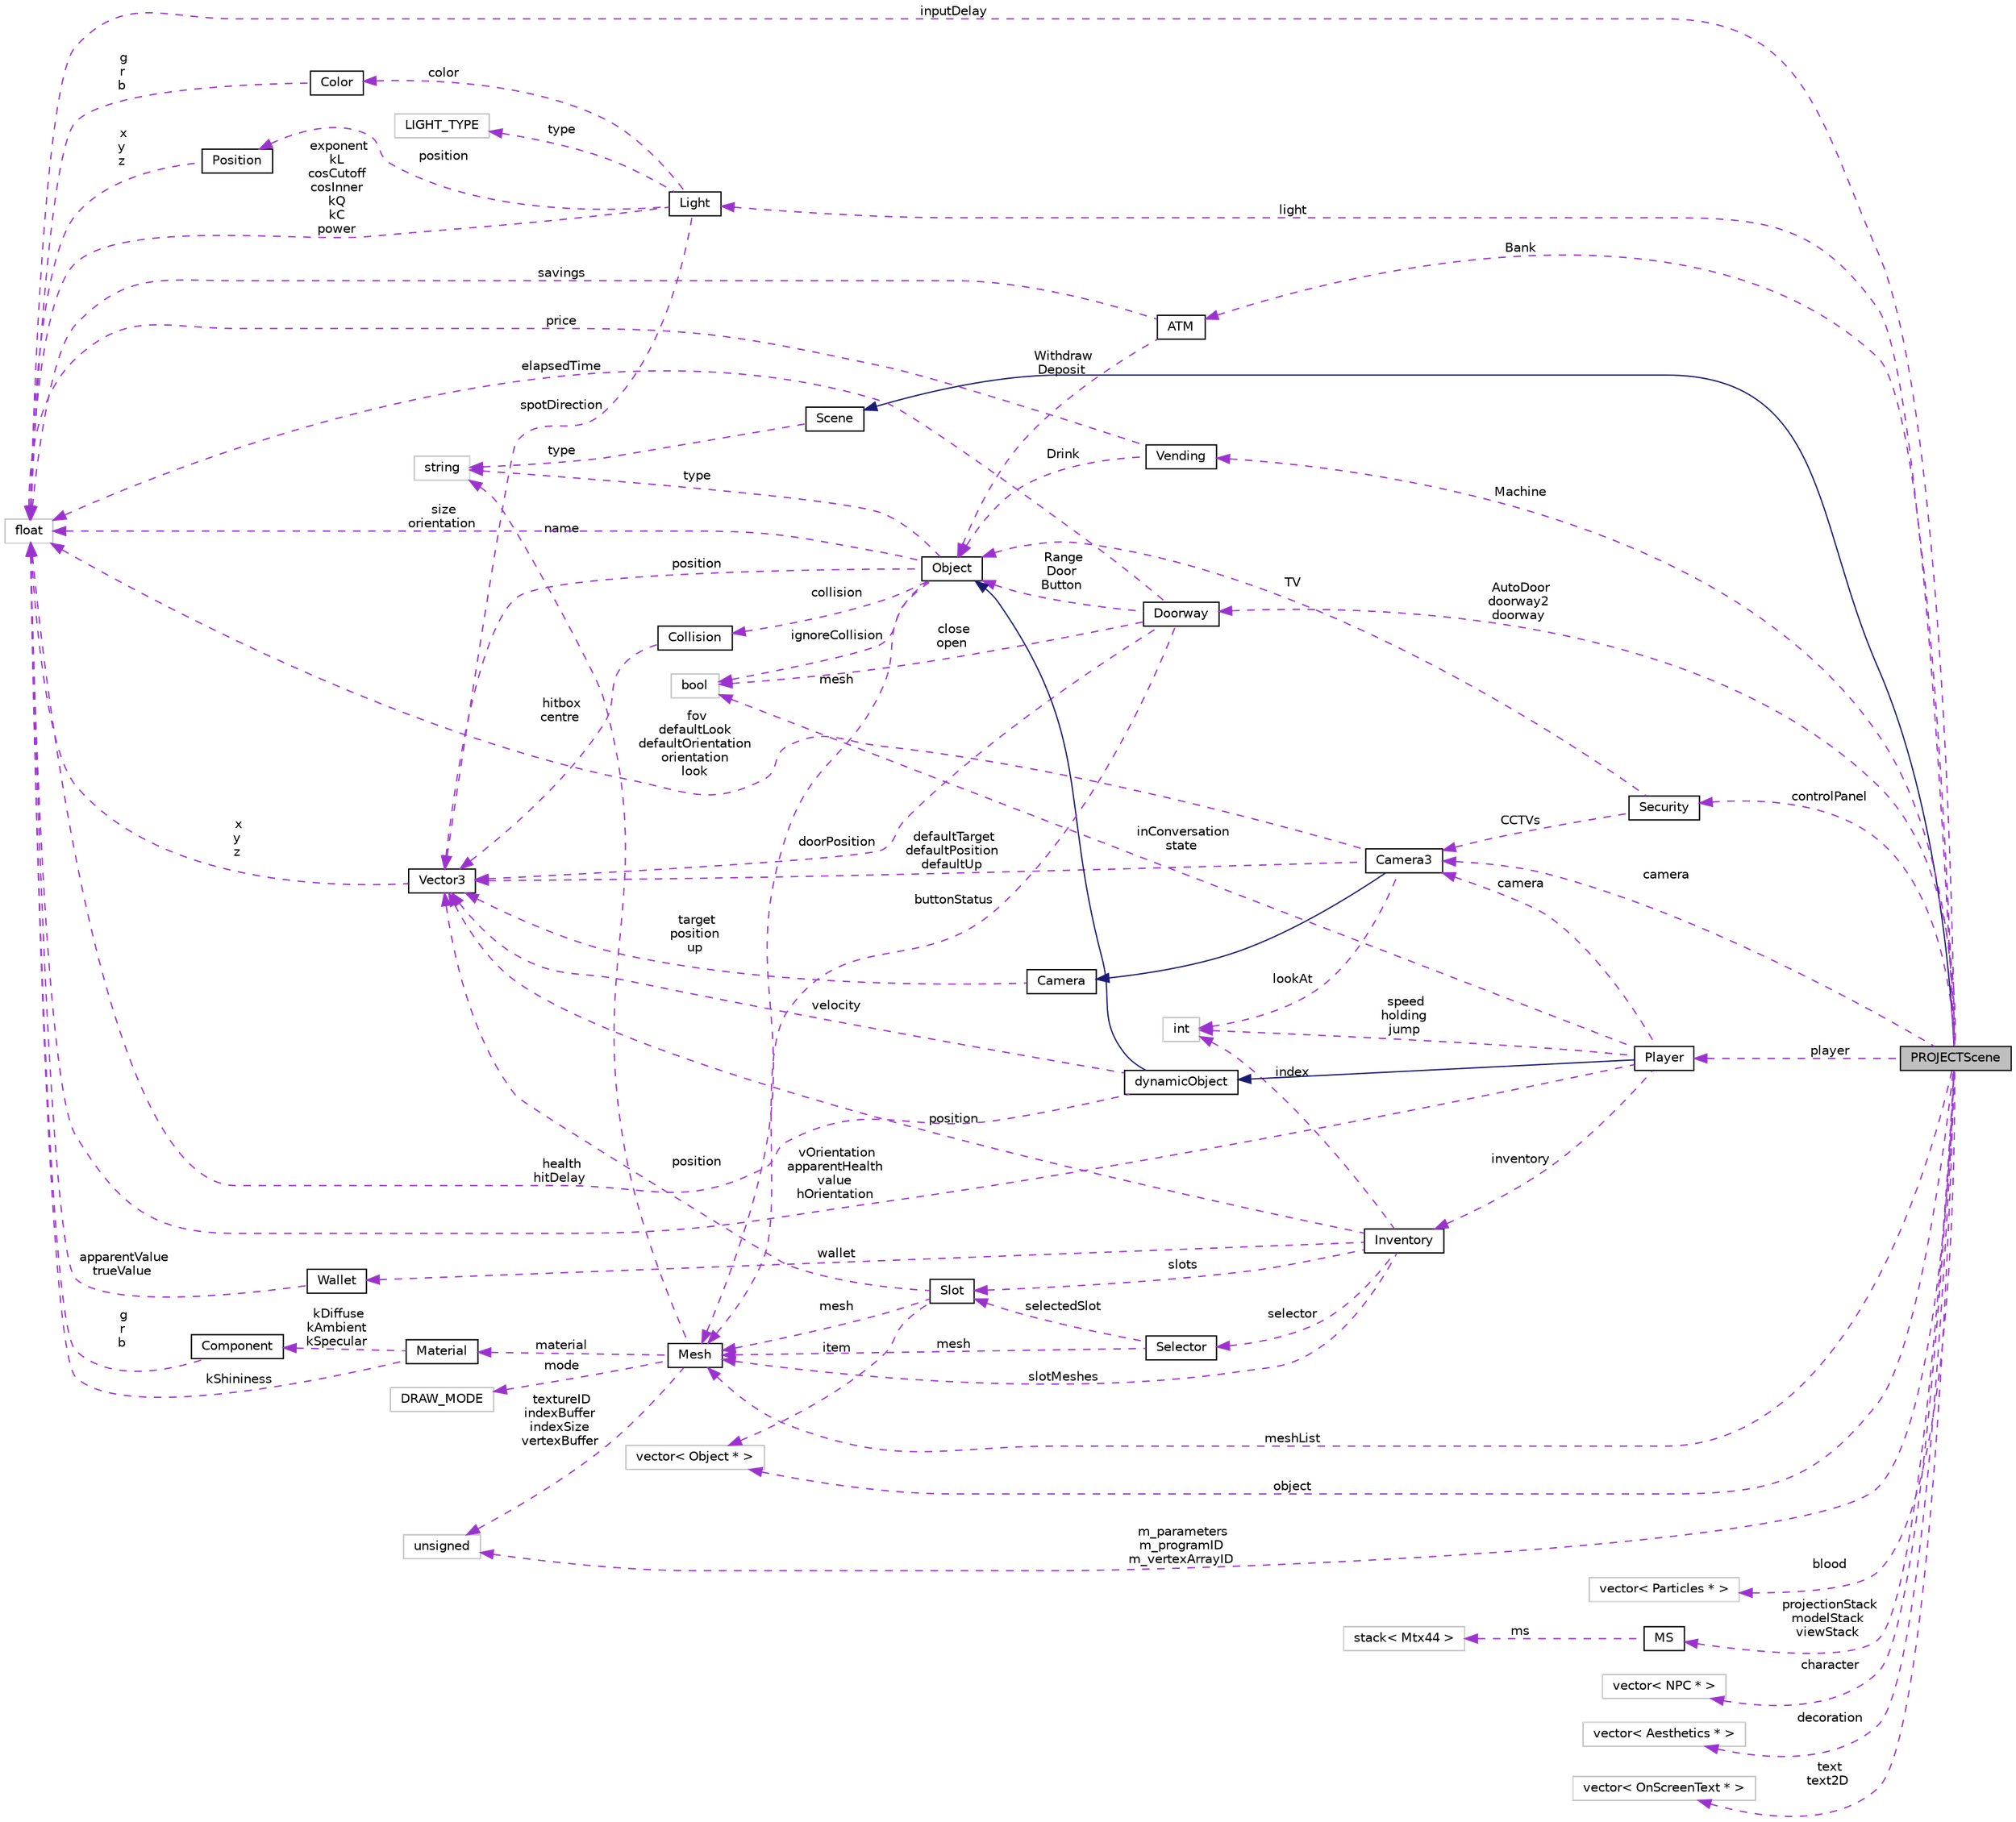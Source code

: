 digraph "PROJECTScene"
{
  bgcolor="transparent";
  edge [fontname="Helvetica",fontsize="10",labelfontname="Helvetica",labelfontsize="10"];
  node [fontname="Helvetica",fontsize="10",shape=record];
  rankdir="LR";
  Node1 [label="PROJECTScene",height=0.2,width=0.4,color="black", fillcolor="grey75", style="filled", fontcolor="black"];
  Node2 -> Node1 [dir="back",color="midnightblue",fontsize="10",style="solid",fontname="Helvetica"];
  Node2 [label="Scene",height=0.2,width=0.4,color="black",URL="$classScene.html"];
  Node3 -> Node2 [dir="back",color="darkorchid3",fontsize="10",style="dashed",label=" type" ,fontname="Helvetica"];
  Node3 [label="string",height=0.2,width=0.4,color="grey75"];
  Node4 -> Node1 [dir="back",color="darkorchid3",fontsize="10",style="dashed",label=" light" ,fontname="Helvetica"];
  Node4 [label="Light",height=0.2,width=0.4,color="black",URL="$structLight.html"];
  Node5 -> Node4 [dir="back",color="darkorchid3",fontsize="10",style="dashed",label=" type" ,fontname="Helvetica"];
  Node5 [label="LIGHT_TYPE",height=0.2,width=0.4,color="grey75"];
  Node6 -> Node4 [dir="back",color="darkorchid3",fontsize="10",style="dashed",label=" exponent\nkL\ncosCutoff\ncosInner\nkQ\nkC\npower" ,fontname="Helvetica"];
  Node6 [label="float",height=0.2,width=0.4,color="grey75"];
  Node7 -> Node4 [dir="back",color="darkorchid3",fontsize="10",style="dashed",label=" spotDirection" ,fontname="Helvetica"];
  Node7 [label="Vector3",height=0.2,width=0.4,color="black",URL="$structVector3.html",tooltip="Defines a 3D vector and its methods. "];
  Node6 -> Node7 [dir="back",color="darkorchid3",fontsize="10",style="dashed",label=" x\ny\nz" ,fontname="Helvetica"];
  Node8 -> Node4 [dir="back",color="darkorchid3",fontsize="10",style="dashed",label=" position" ,fontname="Helvetica"];
  Node8 [label="Position",height=0.2,width=0.4,color="black",URL="$structPosition.html"];
  Node6 -> Node8 [dir="back",color="darkorchid3",fontsize="10",style="dashed",label=" x\ny\nz" ,fontname="Helvetica"];
  Node9 -> Node4 [dir="back",color="darkorchid3",fontsize="10",style="dashed",label=" color" ,fontname="Helvetica"];
  Node9 [label="Color",height=0.2,width=0.4,color="black",URL="$structColor.html"];
  Node6 -> Node9 [dir="back",color="darkorchid3",fontsize="10",style="dashed",label=" g\nr\nb" ,fontname="Helvetica"];
  Node10 -> Node1 [dir="back",color="darkorchid3",fontsize="10",style="dashed",label=" camera" ,fontname="Helvetica"];
  Node10 [label="Camera3",height=0.2,width=0.4,color="black",URL="$classCamera3.html",tooltip="Camera3 class. "];
  Node11 -> Node10 [dir="back",color="midnightblue",fontsize="10",style="solid",fontname="Helvetica"];
  Node11 [label="Camera",height=0.2,width=0.4,color="black",URL="$classCamera.html"];
  Node7 -> Node11 [dir="back",color="darkorchid3",fontsize="10",style="dashed",label=" target\nposition\nup" ,fontname="Helvetica"];
  Node6 -> Node10 [dir="back",color="darkorchid3",fontsize="10",style="dashed",label=" fov\ndefaultLook\ndefaultOrientation\norientation\nlook" ,fontname="Helvetica"];
  Node12 -> Node10 [dir="back",color="darkorchid3",fontsize="10",style="dashed",label=" lookAt" ,fontname="Helvetica"];
  Node12 [label="int",height=0.2,width=0.4,color="grey75"];
  Node7 -> Node10 [dir="back",color="darkorchid3",fontsize="10",style="dashed",label=" defaultTarget\ndefaultPosition\ndefaultUp" ,fontname="Helvetica"];
  Node13 -> Node1 [dir="back",color="darkorchid3",fontsize="10",style="dashed",label=" blood" ,fontname="Helvetica"];
  Node13 [label="vector\< Particles * \>",height=0.2,width=0.4,color="grey75"];
  Node6 -> Node1 [dir="back",color="darkorchid3",fontsize="10",style="dashed",label=" inputDelay" ,fontname="Helvetica"];
  Node14 -> Node1 [dir="back",color="darkorchid3",fontsize="10",style="dashed",label=" projectionStack\nmodelStack\nviewStack" ,fontname="Helvetica"];
  Node14 [label="MS",height=0.2,width=0.4,color="black",URL="$classMS.html",tooltip="Matrix Stack class. "];
  Node15 -> Node14 [dir="back",color="darkorchid3",fontsize="10",style="dashed",label=" ms" ,fontname="Helvetica"];
  Node15 [label="stack\< Mtx44 \>",height=0.2,width=0.4,color="grey75"];
  Node16 -> Node1 [dir="back",color="darkorchid3",fontsize="10",style="dashed",label=" character" ,fontname="Helvetica"];
  Node16 [label="vector\< NPC * \>",height=0.2,width=0.4,color="grey75"];
  Node17 -> Node1 [dir="back",color="darkorchid3",fontsize="10",style="dashed",label=" Bank" ,fontname="Helvetica"];
  Node17 [label="ATM",height=0.2,width=0.4,color="black",URL="$classATM.html",tooltip="This is for the automated teller machines outside the supermarket. One iof for withdrawing and the ot..."];
  Node6 -> Node17 [dir="back",color="darkorchid3",fontsize="10",style="dashed",label=" savings" ,fontname="Helvetica"];
  Node18 -> Node17 [dir="back",color="darkorchid3",fontsize="10",style="dashed",label=" Withdraw\nDeposit" ,fontname="Helvetica"];
  Node18 [label="Object",height=0.2,width=0.4,color="black",URL="$classObject.html",tooltip="This is the object class that takes in a lot of member variables depending on what is needed like if ..."];
  Node19 -> Node18 [dir="back",color="darkorchid3",fontsize="10",style="dashed",label=" collision" ,fontname="Helvetica"];
  Node19 [label="Collision",height=0.2,width=0.4,color="black",URL="$structCollision.html",tooltip="This is a struct that has the positions of the hitBox size and its centre. "];
  Node7 -> Node19 [dir="back",color="darkorchid3",fontsize="10",style="dashed",label=" hitbox\ncentre" ,fontname="Helvetica"];
  Node6 -> Node18 [dir="back",color="darkorchid3",fontsize="10",style="dashed",label=" size\norientation" ,fontname="Helvetica"];
  Node7 -> Node18 [dir="back",color="darkorchid3",fontsize="10",style="dashed",label=" position" ,fontname="Helvetica"];
  Node20 -> Node18 [dir="back",color="darkorchid3",fontsize="10",style="dashed",label=" ignoreCollision" ,fontname="Helvetica"];
  Node20 [label="bool",height=0.2,width=0.4,color="grey75"];
  Node3 -> Node18 [dir="back",color="darkorchid3",fontsize="10",style="dashed",label=" type" ,fontname="Helvetica"];
  Node21 -> Node18 [dir="back",color="darkorchid3",fontsize="10",style="dashed",label=" mesh" ,fontname="Helvetica"];
  Node21 [label="Mesh",height=0.2,width=0.4,color="black",URL="$classMesh.html",tooltip="To store VBO (vertex & color buffer) and IBO (index buffer) "];
  Node22 -> Node21 [dir="back",color="darkorchid3",fontsize="10",style="dashed",label=" material" ,fontname="Helvetica"];
  Node22 [label="Material",height=0.2,width=0.4,color="black",URL="$structMaterial.html"];
  Node6 -> Node22 [dir="back",color="darkorchid3",fontsize="10",style="dashed",label=" kShininess" ,fontname="Helvetica"];
  Node23 -> Node22 [dir="back",color="darkorchid3",fontsize="10",style="dashed",label=" kDiffuse\nkAmbient\nkSpecular" ,fontname="Helvetica"];
  Node23 [label="Component",height=0.2,width=0.4,color="black",URL="$structComponent.html"];
  Node6 -> Node23 [dir="back",color="darkorchid3",fontsize="10",style="dashed",label=" g\nr\nb" ,fontname="Helvetica"];
  Node24 -> Node21 [dir="back",color="darkorchid3",fontsize="10",style="dashed",label=" mode" ,fontname="Helvetica"];
  Node24 [label="DRAW_MODE",height=0.2,width=0.4,color="grey75"];
  Node3 -> Node21 [dir="back",color="darkorchid3",fontsize="10",style="dashed",label=" name" ,fontname="Helvetica"];
  Node25 -> Node21 [dir="back",color="darkorchid3",fontsize="10",style="dashed",label=" textureID\nindexBuffer\nindexSize\nvertexBuffer" ,fontname="Helvetica"];
  Node25 [label="unsigned",height=0.2,width=0.4,color="grey75"];
  Node26 -> Node1 [dir="back",color="darkorchid3",fontsize="10",style="dashed",label=" decoration" ,fontname="Helvetica"];
  Node26 [label="vector\< Aesthetics * \>",height=0.2,width=0.4,color="grey75"];
  Node27 -> Node1 [dir="back",color="darkorchid3",fontsize="10",style="dashed",label=" object" ,fontname="Helvetica"];
  Node27 [label="vector\< Object * \>",height=0.2,width=0.4,color="grey75"];
  Node28 -> Node1 [dir="back",color="darkorchid3",fontsize="10",style="dashed",label=" AutoDoor\ndoorway2\ndoorway" ,fontname="Helvetica"];
  Node28 [label="Doorway",height=0.2,width=0.4,color="black",URL="$classDoorway.html",tooltip="This class is for the automatic sliding doors in the game. "];
  Node6 -> Node28 [dir="back",color="darkorchid3",fontsize="10",style="dashed",label=" elapsedTime" ,fontname="Helvetica"];
  Node7 -> Node28 [dir="back",color="darkorchid3",fontsize="10",style="dashed",label=" doorPosition" ,fontname="Helvetica"];
  Node20 -> Node28 [dir="back",color="darkorchid3",fontsize="10",style="dashed",label=" close\nopen" ,fontname="Helvetica"];
  Node21 -> Node28 [dir="back",color="darkorchid3",fontsize="10",style="dashed",label=" buttonStatus" ,fontname="Helvetica"];
  Node18 -> Node28 [dir="back",color="darkorchid3",fontsize="10",style="dashed",label=" Range\nDoor\nButton" ,fontname="Helvetica"];
  Node29 -> Node1 [dir="back",color="darkorchid3",fontsize="10",style="dashed",label=" text\ntext2D" ,fontname="Helvetica"];
  Node29 [label="vector\< OnScreenText * \>",height=0.2,width=0.4,color="grey75"];
  Node21 -> Node1 [dir="back",color="darkorchid3",fontsize="10",style="dashed",label=" meshList" ,fontname="Helvetica"];
  Node30 -> Node1 [dir="back",color="darkorchid3",fontsize="10",style="dashed",label=" player" ,fontname="Helvetica"];
  Node30 [label="Player",height=0.2,width=0.4,color="black",URL="$classPlayer.html",tooltip="This is the player class. "];
  Node31 -> Node30 [dir="back",color="midnightblue",fontsize="10",style="solid",fontname="Helvetica"];
  Node31 [label="dynamicObject",height=0.2,width=0.4,color="black",URL="$classdynamicObject.html",tooltip="This class is for the dynamic objects. Mainly used for the crates. "];
  Node18 -> Node31 [dir="back",color="midnightblue",fontsize="10",style="solid",fontname="Helvetica"];
  Node6 -> Node31 [dir="back",color="darkorchid3",fontsize="10",style="dashed",label=" health\nhitDelay" ,fontname="Helvetica"];
  Node7 -> Node31 [dir="back",color="darkorchid3",fontsize="10",style="dashed",label=" velocity" ,fontname="Helvetica"];
  Node10 -> Node30 [dir="back",color="darkorchid3",fontsize="10",style="dashed",label=" camera" ,fontname="Helvetica"];
  Node6 -> Node30 [dir="back",color="darkorchid3",fontsize="10",style="dashed",label=" vOrientation\napparentHealth\nvalue\nhOrientation" ,fontname="Helvetica"];
  Node12 -> Node30 [dir="back",color="darkorchid3",fontsize="10",style="dashed",label=" speed\nholding\njump" ,fontname="Helvetica"];
  Node32 -> Node30 [dir="back",color="darkorchid3",fontsize="10",style="dashed",label=" inventory" ,fontname="Helvetica"];
  Node32 [label="Inventory",height=0.2,width=0.4,color="black",URL="$classInventory.html",tooltip="Basic functionality of keepnig track of looted items as well as checking out items. "];
  Node33 -> Node32 [dir="back",color="darkorchid3",fontsize="10",style="dashed",label=" wallet" ,fontname="Helvetica"];
  Node33 [label="Wallet",height=0.2,width=0.4,color="black",URL="$classWallet.html",tooltip="This is the players wallet when he picks up money obj. "];
  Node6 -> Node33 [dir="back",color="darkorchid3",fontsize="10",style="dashed",label=" apparentValue\ntrueValue" ,fontname="Helvetica"];
  Node12 -> Node32 [dir="back",color="darkorchid3",fontsize="10",style="dashed",label=" index" ,fontname="Helvetica"];
  Node7 -> Node32 [dir="back",color="darkorchid3",fontsize="10",style="dashed",label=" position" ,fontname="Helvetica"];
  Node21 -> Node32 [dir="back",color="darkorchid3",fontsize="10",style="dashed",label=" slotMeshes" ,fontname="Helvetica"];
  Node34 -> Node32 [dir="back",color="darkorchid3",fontsize="10",style="dashed",label=" slots" ,fontname="Helvetica"];
  Node34 [label="Slot",height=0.2,width=0.4,color="black",URL="$classSlot.html",tooltip="This is the players inventory UI. "];
  Node7 -> Node34 [dir="back",color="darkorchid3",fontsize="10",style="dashed",label=" position" ,fontname="Helvetica"];
  Node27 -> Node34 [dir="back",color="darkorchid3",fontsize="10",style="dashed",label=" item" ,fontname="Helvetica"];
  Node21 -> Node34 [dir="back",color="darkorchid3",fontsize="10",style="dashed",label=" mesh" ,fontname="Helvetica"];
  Node35 -> Node32 [dir="back",color="darkorchid3",fontsize="10",style="dashed",label=" selector" ,fontname="Helvetica"];
  Node35 [label="Selector",height=0.2,width=0.4,color="black",URL="$classSelector.html",tooltip="This is the selector indicator in the players inventory. "];
  Node34 -> Node35 [dir="back",color="darkorchid3",fontsize="10",style="dashed",label=" selectedSlot" ,fontname="Helvetica"];
  Node21 -> Node35 [dir="back",color="darkorchid3",fontsize="10",style="dashed",label=" mesh" ,fontname="Helvetica"];
  Node20 -> Node30 [dir="back",color="darkorchid3",fontsize="10",style="dashed",label=" inConversation\nstate" ,fontname="Helvetica"];
  Node25 -> Node1 [dir="back",color="darkorchid3",fontsize="10",style="dashed",label=" m_parameters\nm_programID\nm_vertexArrayID" ,fontname="Helvetica"];
  Node36 -> Node1 [dir="back",color="darkorchid3",fontsize="10",style="dashed",label=" controlPanel" ,fontname="Helvetica"];
  Node36 [label="Security",height=0.2,width=0.4,color="black",URL="$classSecurity.html",tooltip="Security class that is used for initializing the 4 CCTV&#39;s(Bonus feature) ETC, position and access poi..."];
  Node10 -> Node36 [dir="back",color="darkorchid3",fontsize="10",style="dashed",label=" CCTVs" ,fontname="Helvetica"];
  Node18 -> Node36 [dir="back",color="darkorchid3",fontsize="10",style="dashed",label=" TV" ,fontname="Helvetica"];
  Node37 -> Node1 [dir="back",color="darkorchid3",fontsize="10",style="dashed",label=" Machine" ,fontname="Helvetica"];
  Node37 [label="Vending",height=0.2,width=0.4,color="black",URL="$classVending.html",tooltip="Vending class which is used for initializing the vending machine and its functions. "];
  Node6 -> Node37 [dir="back",color="darkorchid3",fontsize="10",style="dashed",label=" price" ,fontname="Helvetica"];
  Node18 -> Node37 [dir="back",color="darkorchid3",fontsize="10",style="dashed",label=" Drink" ,fontname="Helvetica"];
}
